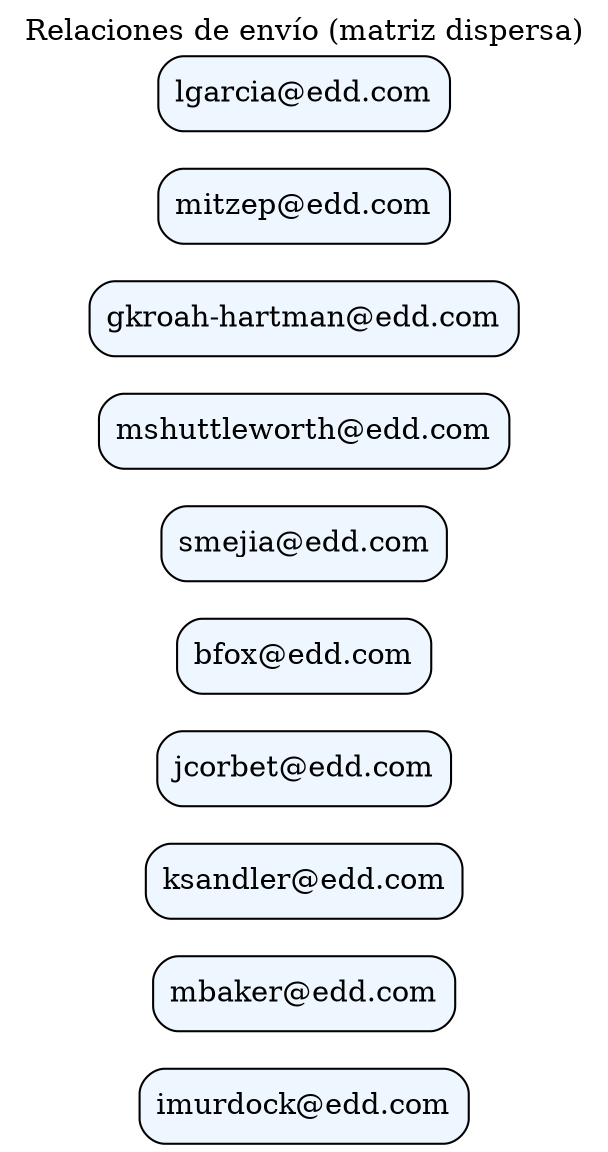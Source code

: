 digraph Relaciones {
  rankdir=LR;
  labelloc="t";
  label="Relaciones de envío (matriz dispersa)";
  node [shape=box, style="rounded,filled", fillcolor="#eef7ff"];
  "imurdock@edd.com";
  "mbaker@edd.com";
  "ksandler@edd.com";
  "jcorbet@edd.com";
  "bfox@edd.com";
  "smejia@edd.com";
  "mshuttleworth@edd.com";
  "gkroah-hartman@edd.com";
  "mitzep@edd.com";
  "lgarcia@edd.com";
}
